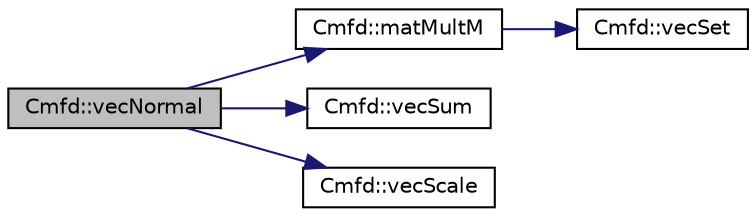 digraph "Cmfd::vecNormal"
{
  edge [fontname="Helvetica",fontsize="10",labelfontname="Helvetica",labelfontsize="10"];
  node [fontname="Helvetica",fontsize="10",shape=record];
  rankdir="LR";
  Node1 [label="Cmfd::vecNormal",height=0.2,width=0.4,color="black", fillcolor="grey75", style="filled" fontcolor="black"];
  Node1 -> Node2 [color="midnightblue",fontsize="10",style="solid",fontname="Helvetica"];
  Node2 [label="Cmfd::matMultM",height=0.2,width=0.4,color="black", fillcolor="white", style="filled",URL="$classCmfd.html#a31386e6716af0246c79f594c4fa14098",tooltip="Multiply matrix by vector (i.e., y = M *x)."];
  Node2 -> Node3 [color="midnightblue",fontsize="10",style="solid",fontname="Helvetica"];
  Node3 [label="Cmfd::vecSet",height=0.2,width=0.4,color="black", fillcolor="white", style="filled",URL="$classCmfd.html#ab526b23a3a34ed34258f0603430f59d7",tooltip="Set every element in vector to some value."];
  Node1 -> Node4 [color="midnightblue",fontsize="10",style="solid",fontname="Helvetica"];
  Node4 [label="Cmfd::vecSum",height=0.2,width=0.4,color="black", fillcolor="white", style="filled",URL="$classCmfd.html#ae6e87a58709fe78ad95b3bc9e55416a8",tooltip="Sum all elements in a vector."];
  Node1 -> Node5 [color="midnightblue",fontsize="10",style="solid",fontname="Helvetica"];
  Node5 [label="Cmfd::vecScale",height=0.2,width=0.4,color="black", fillcolor="white", style="filled",URL="$classCmfd.html#a170275051ff9c43a6011e84f1348c97e",tooltip="Scale vectgor by some scalar value."];
}
